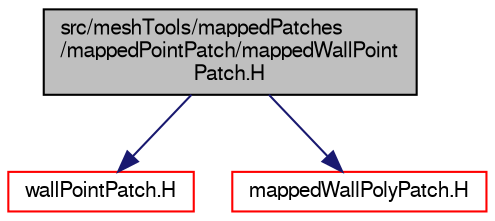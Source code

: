 digraph "src/meshTools/mappedPatches/mappedPointPatch/mappedWallPointPatch.H"
{
  bgcolor="transparent";
  edge [fontname="FreeSans",fontsize="10",labelfontname="FreeSans",labelfontsize="10"];
  node [fontname="FreeSans",fontsize="10",shape=record];
  Node0 [label="src/meshTools/mappedPatches\l/mappedPointPatch/mappedWallPoint\lPatch.H",height=0.2,width=0.4,color="black", fillcolor="grey75", style="filled", fontcolor="black"];
  Node0 -> Node1 [color="midnightblue",fontsize="10",style="solid",fontname="FreeSans"];
  Node1 [label="wallPointPatch.H",height=0.2,width=0.4,color="red",URL="$a11498.html"];
  Node0 -> Node156 [color="midnightblue",fontsize="10",style="solid",fontname="FreeSans"];
  Node156 [label="mappedWallPolyPatch.H",height=0.2,width=0.4,color="red",URL="$a07619.html"];
}
